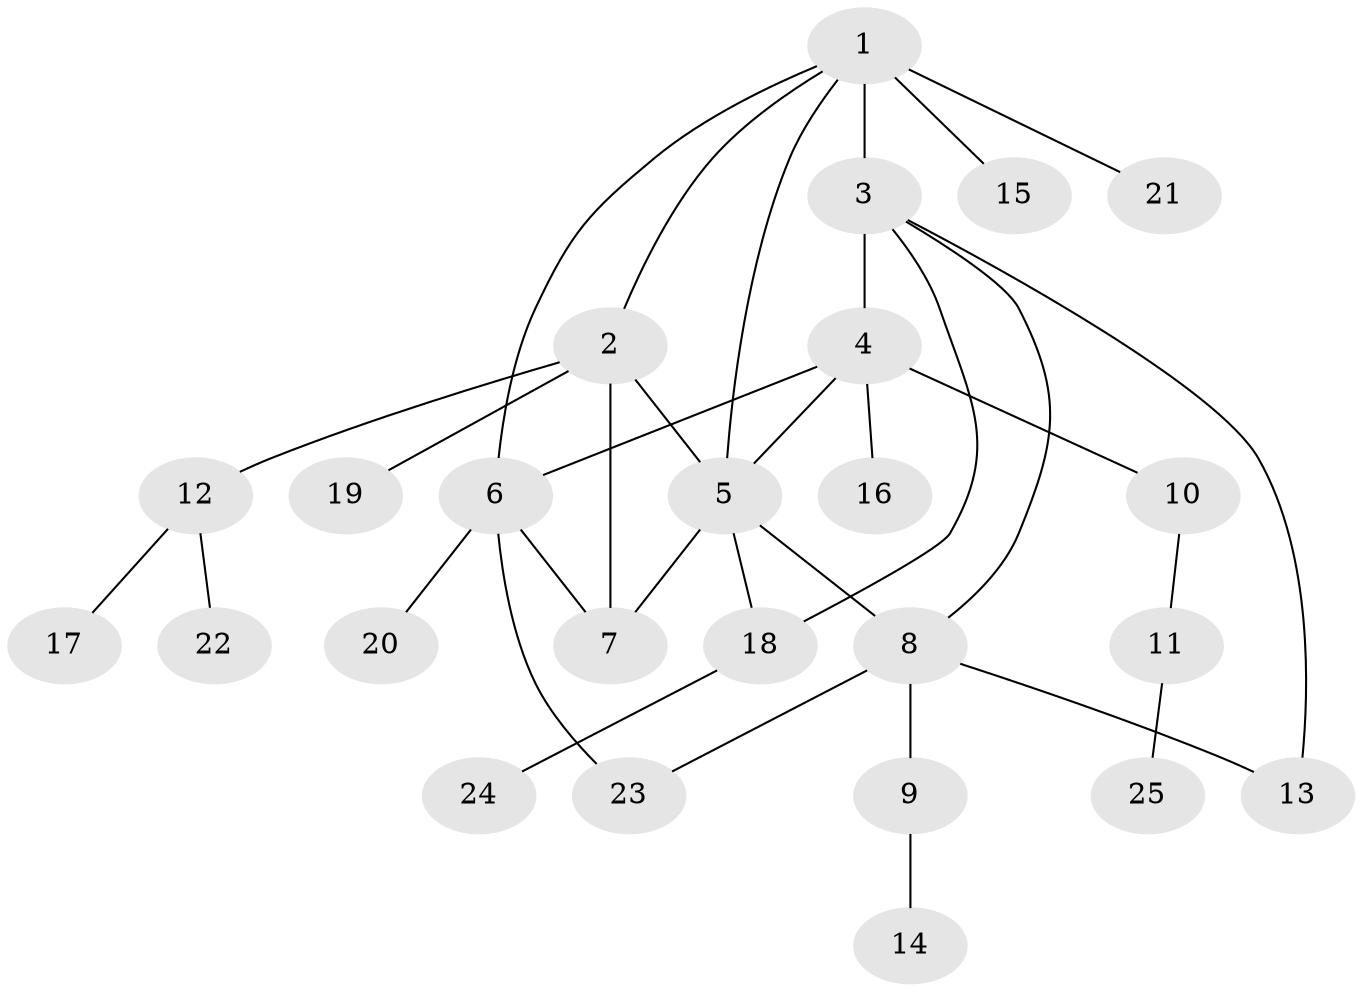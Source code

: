 // original degree distribution, {5: 0.02, 7: 0.06, 10: 0.02, 2: 0.2, 6: 0.04, 4: 0.1, 1: 0.52, 3: 0.04}
// Generated by graph-tools (version 1.1) at 2025/37/03/09/25 02:37:42]
// undirected, 25 vertices, 33 edges
graph export_dot {
graph [start="1"]
  node [color=gray90,style=filled];
  1;
  2;
  3;
  4;
  5;
  6;
  7;
  8;
  9;
  10;
  11;
  12;
  13;
  14;
  15;
  16;
  17;
  18;
  19;
  20;
  21;
  22;
  23;
  24;
  25;
  1 -- 2 [weight=1.0];
  1 -- 3 [weight=5.0];
  1 -- 5 [weight=1.0];
  1 -- 6 [weight=1.0];
  1 -- 15 [weight=1.0];
  1 -- 21 [weight=1.0];
  2 -- 5 [weight=1.0];
  2 -- 7 [weight=1.0];
  2 -- 12 [weight=1.0];
  2 -- 19 [weight=2.0];
  3 -- 4 [weight=1.0];
  3 -- 8 [weight=1.0];
  3 -- 13 [weight=1.0];
  3 -- 18 [weight=1.0];
  4 -- 5 [weight=1.0];
  4 -- 6 [weight=1.0];
  4 -- 10 [weight=1.0];
  4 -- 16 [weight=1.0];
  5 -- 7 [weight=2.0];
  5 -- 8 [weight=2.0];
  5 -- 18 [weight=1.0];
  6 -- 7 [weight=1.0];
  6 -- 20 [weight=1.0];
  6 -- 23 [weight=2.0];
  8 -- 9 [weight=1.0];
  8 -- 13 [weight=1.0];
  8 -- 23 [weight=1.0];
  9 -- 14 [weight=3.0];
  10 -- 11 [weight=1.0];
  11 -- 25 [weight=1.0];
  12 -- 17 [weight=1.0];
  12 -- 22 [weight=1.0];
  18 -- 24 [weight=1.0];
}
